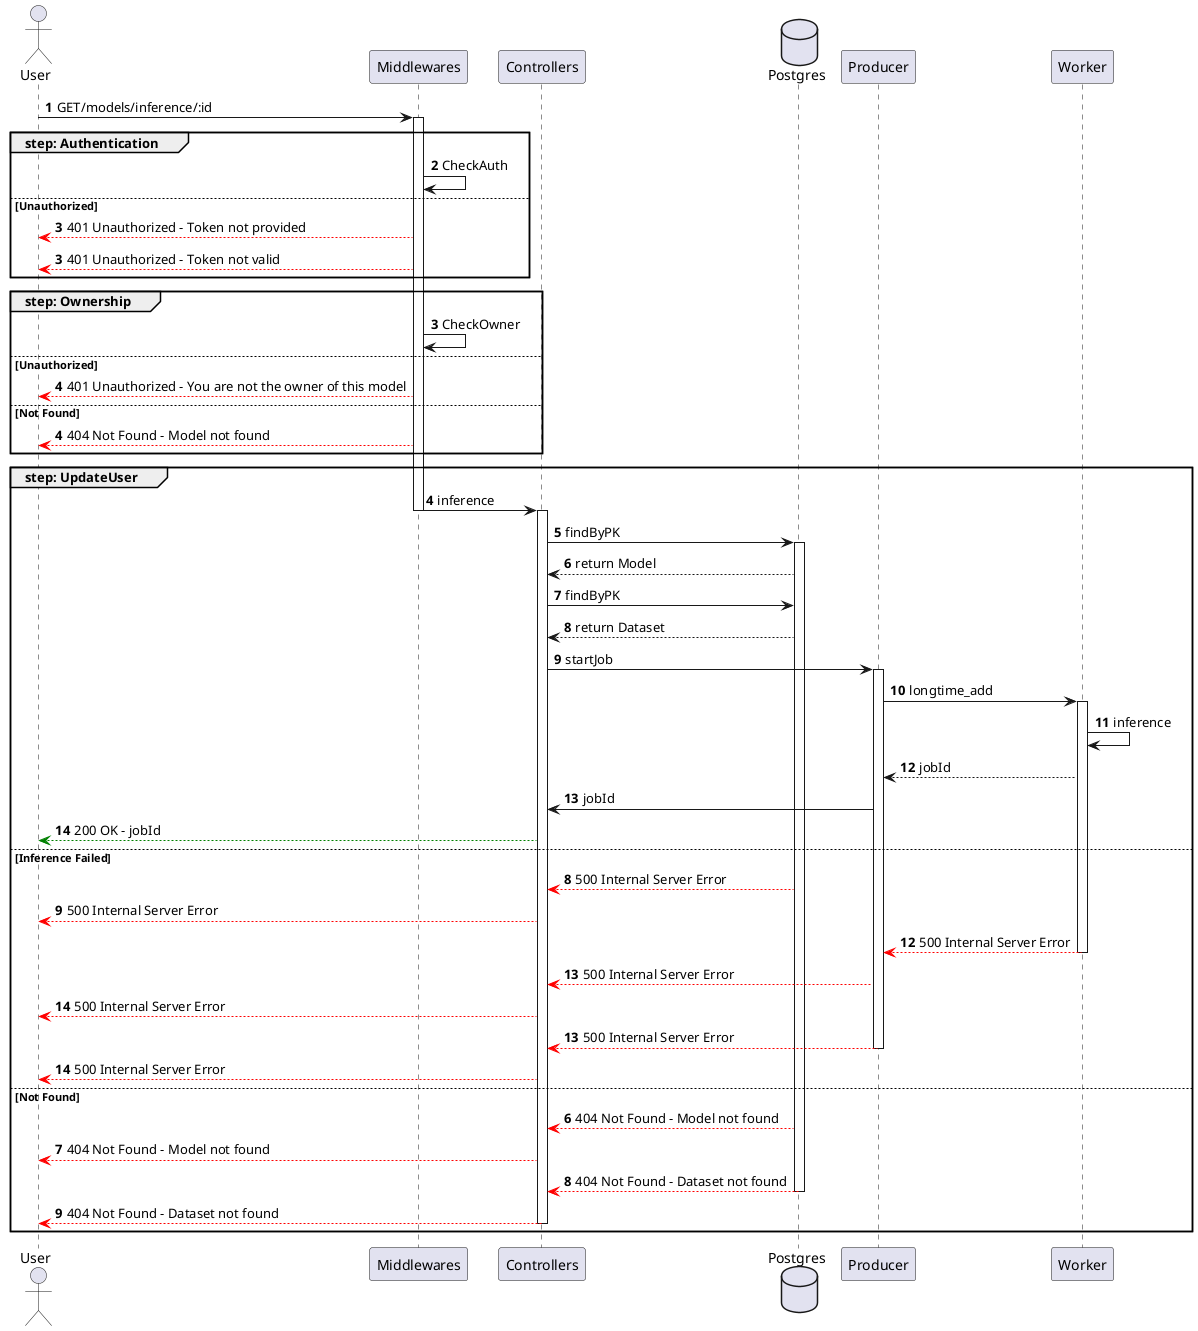 @startuml inferenceModel

actor User
participant Middlewares
participant Controllers
database Postgres
participant Producer
participant Worker

autonumber
User -> Middlewares ++: GET/models/inference/:id

group step: Authentication
    Middlewares -> Middlewares : CheckAuth
else Unauthorized
    autonumber 3
    Middlewares --[#red]> User : 401 Unauthorized - Token not provided
    autonumber 3
    Middlewares --[#red]> User : 401 Unauthorized - Token not valid
end

group step: Ownership
    autonumber 3
    Middlewares -> Middlewares : CheckOwner
else Unauthorized
    autonumber 4
    Middlewares --[#red]> User : 401 Unauthorized - You are not the owner of this model
else Not Found
    autonumber 4
    Middlewares --[#red]> User : 404 Not Found - Model not found
end

group step: UpdateUser
    autonumber 4
    Middlewares -> Controllers --++: inference
    Controllers -> Postgres ++: findByPK
    Postgres --> Controllers: return Model
    Controllers -> Postgres : findByPK
    Postgres --> Controllers: return Dataset
    Controllers -> Producer ++: startJob
    Producer -> Worker ++: longtime_add
    Worker -> Worker : inference
    Worker --> Producer : jobId
    Producer -> Controllers : jobId
    Controllers --[#green]> User : 200 OK - jobId
else Inference Failed
    autonumber 8
    Postgres --[#red]> Controllers : 500 Internal Server Error
    Controllers --[#red]> User : 500 Internal Server Error
    autonumber 12
    Worker --[#red]> Producer --: 500 Internal Server Error
    Producer --[#red]> Controllers : 500 Internal Server Error
    Controllers --[#red]> User : 500 Internal Server Error
    autonumber 13
    Producer --[#red]> Controllers --: 500 Internal Server Error
    Controllers --[#red]> User : 500 Internal Server Error
else Not Found
    autonumber 6
    Postgres --[#red]> Controllers : 404 Not Found - Model not found
    Controllers --[#red]> User : 404 Not Found - Model not found
    autonumber 8
    Postgres --[#red]> Controllers --: 404 Not Found - Dataset not found
    Controllers --[#red]> User --: 404 Not Found - Dataset not found
end

@enduml